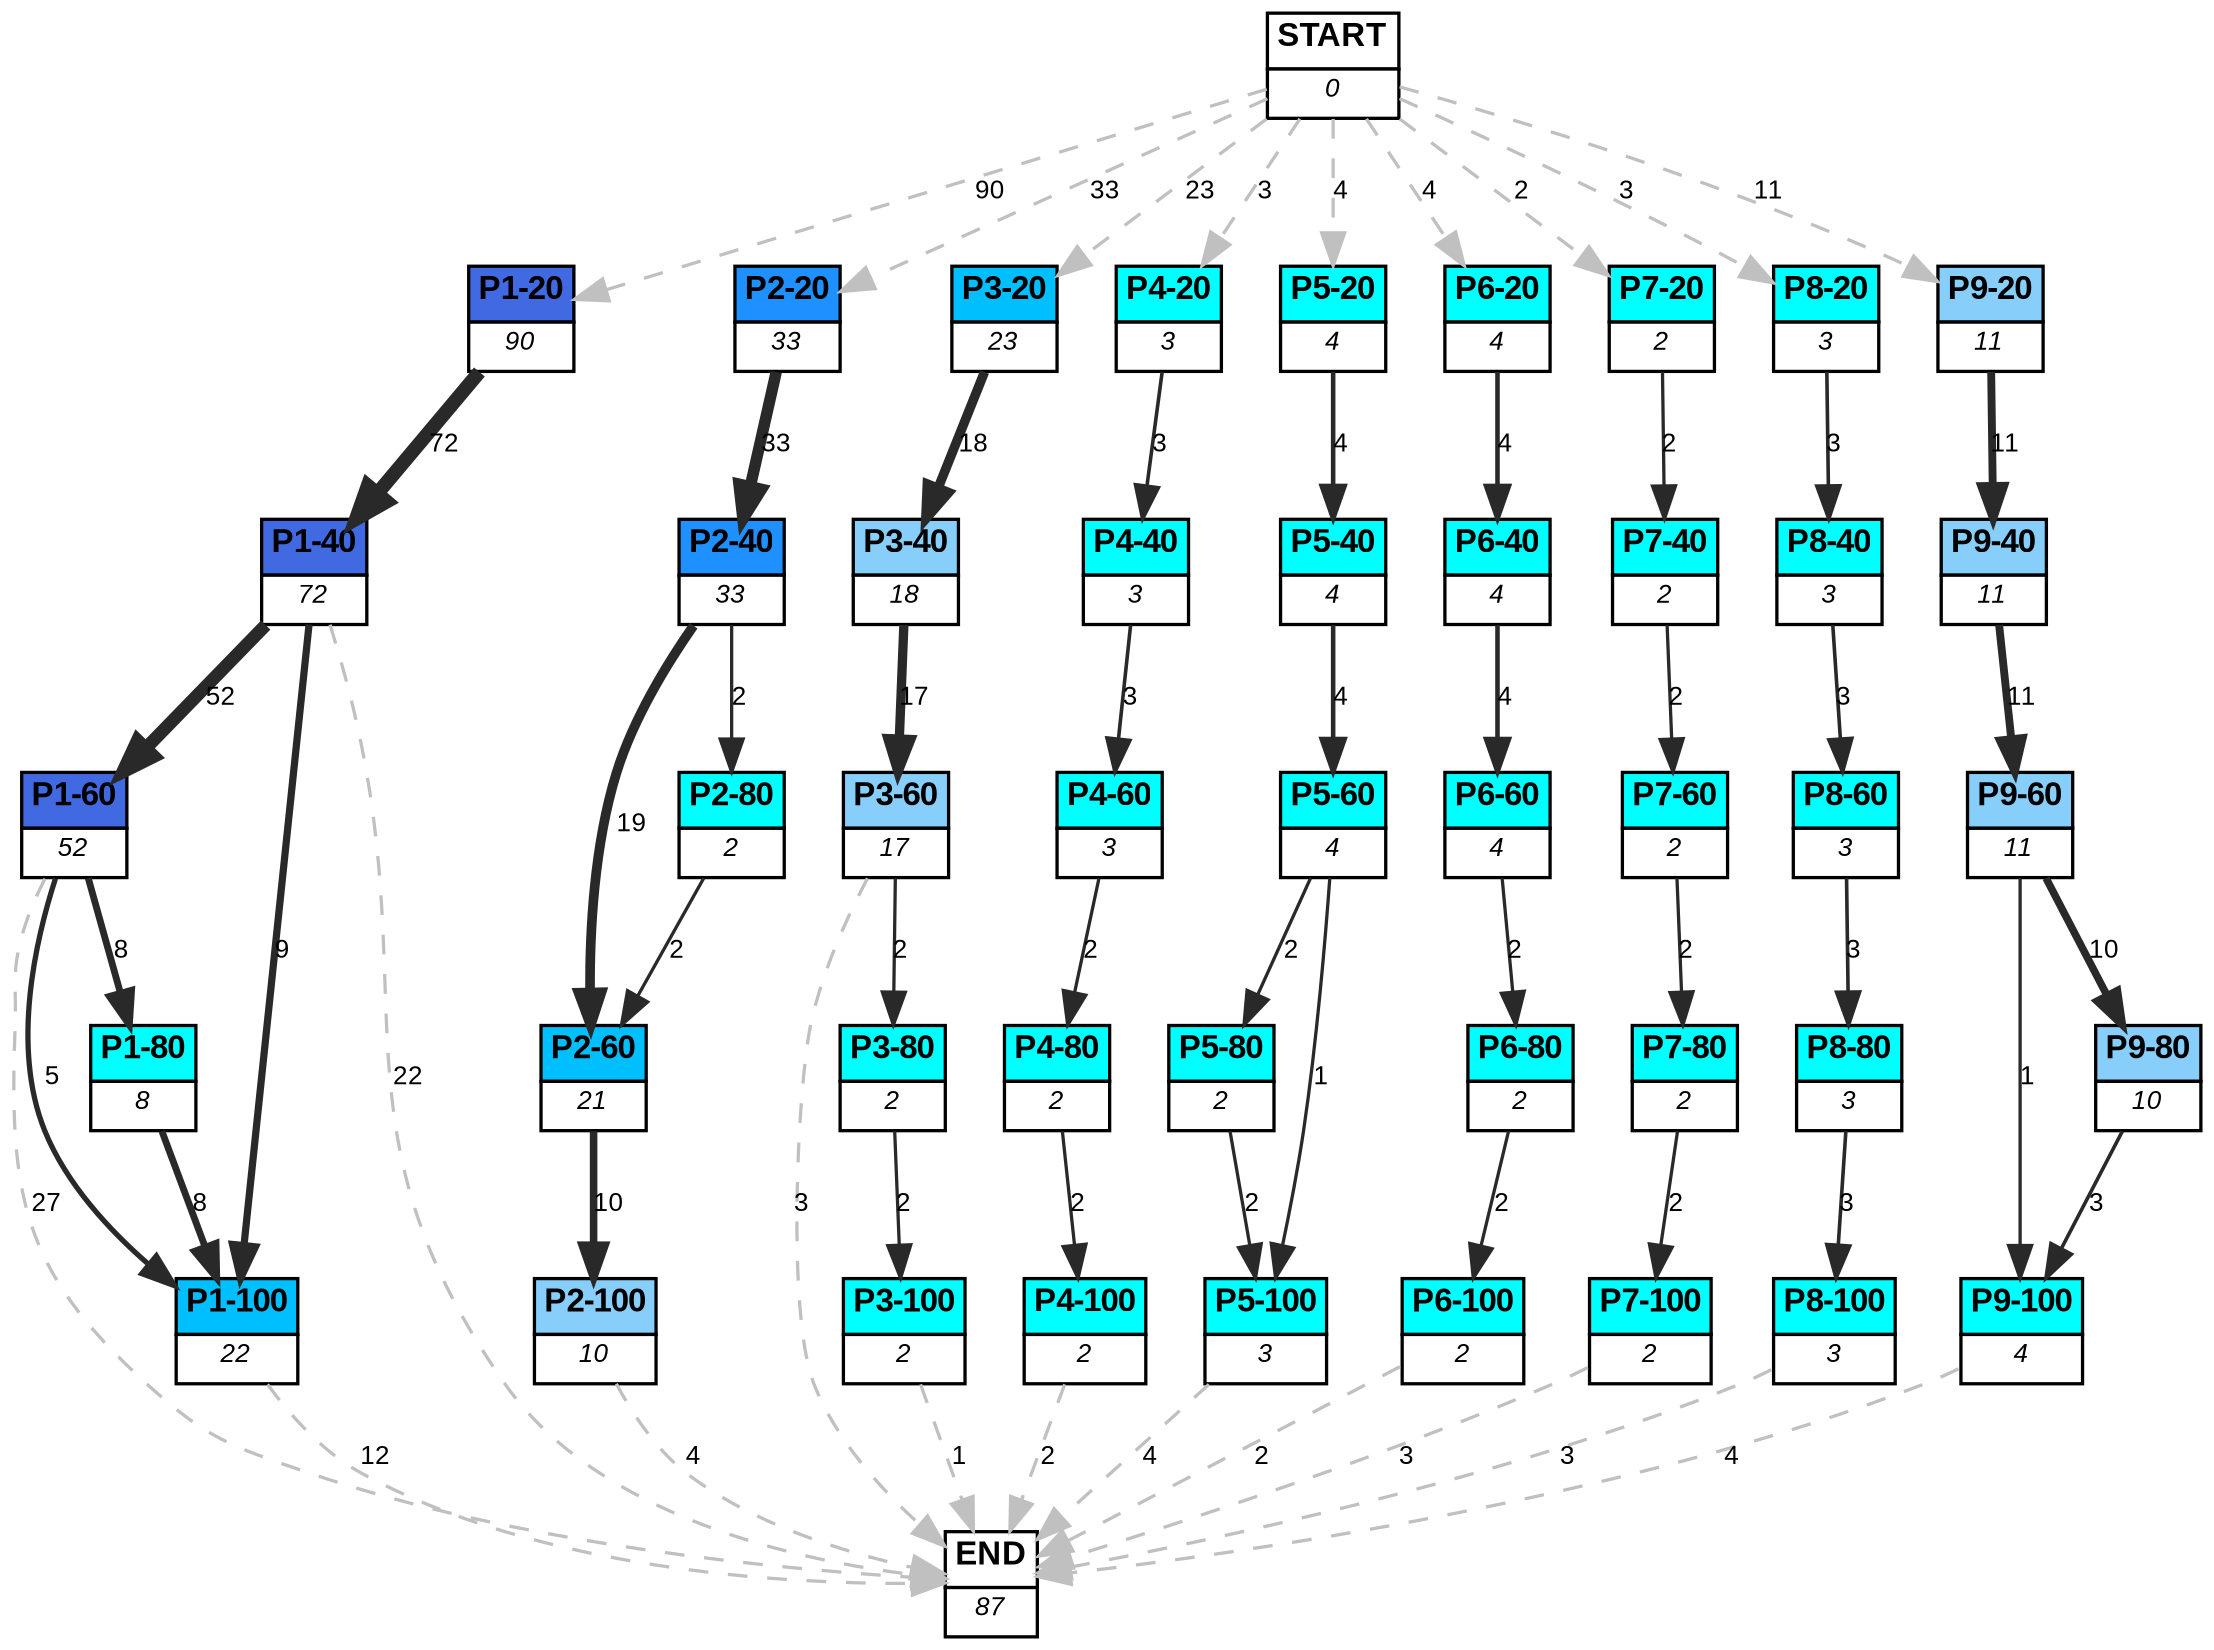 digraph graphname {
	dpi = 150
	size="16,11!";
	margin = 0;
"START" [shape=plain, label=<<table border="0" cellborder="1" cellspacing="0"><tr><td bgcolor="white"><FONT face="Arial" POINT-SIZE="10"><b>START</b></FONT></td></tr><tr><td bgcolor="white"><FONT face="Arial" POINT-SIZE="8"><i>0</i></FONT></td></tr></table>>]

"P1-20" [shape=plain, label=<<table border="0" cellborder="1" cellspacing="0"><tr><td bgcolor="royalblue"><FONT face="Arial" POINT-SIZE="10"><b>P1-20</b></FONT></td></tr><tr><td bgcolor="white"><FONT face="Arial" POINT-SIZE="8"><i>90</i></FONT></td></tr></table>>]

"P1-40" [shape=plain, label=<<table border="0" cellborder="1" cellspacing="0"><tr><td bgcolor="royalblue"><FONT face="Arial" POINT-SIZE="10"><b>P1-40</b></FONT></td></tr><tr><td bgcolor="white"><FONT face="Arial" POINT-SIZE="8"><i>72</i></FONT></td></tr></table>>]

"P1-60" [shape=plain, label=<<table border="0" cellborder="1" cellspacing="0"><tr><td bgcolor="royalblue"><FONT face="Arial" POINT-SIZE="10"><b>P1-60</b></FONT></td></tr><tr><td bgcolor="white"><FONT face="Arial" POINT-SIZE="8"><i>52</i></FONT></td></tr></table>>]

"P2-20" [shape=plain, label=<<table border="0" cellborder="1" cellspacing="0"><tr><td bgcolor="dodgerblue"><FONT face="Arial" POINT-SIZE="10"><b>P2-20</b></FONT></td></tr><tr><td bgcolor="white"><FONT face="Arial" POINT-SIZE="8"><i>33</i></FONT></td></tr></table>>]

"P2-40" [shape=plain, label=<<table border="0" cellborder="1" cellspacing="0"><tr><td bgcolor="dodgerblue"><FONT face="Arial" POINT-SIZE="10"><b>P2-40</b></FONT></td></tr><tr><td bgcolor="white"><FONT face="Arial" POINT-SIZE="8"><i>33</i></FONT></td></tr></table>>]

"P1-100" [shape=plain, label=<<table border="0" cellborder="1" cellspacing="0"><tr><td bgcolor="deepskyblue"><FONT face="Arial" POINT-SIZE="10"><b>P1-100</b></FONT></td></tr><tr><td bgcolor="white"><FONT face="Arial" POINT-SIZE="8"><i>22</i></FONT></td></tr></table>>]

"P2-60" [shape=plain, label=<<table border="0" cellborder="1" cellspacing="0"><tr><td bgcolor="deepskyblue"><FONT face="Arial" POINT-SIZE="10"><b>P2-60</b></FONT></td></tr><tr><td bgcolor="white"><FONT face="Arial" POINT-SIZE="8"><i>21</i></FONT></td></tr></table>>]

"P2-100" [shape=plain, label=<<table border="0" cellborder="1" cellspacing="0"><tr><td bgcolor="lightskyblue"><FONT face="Arial" POINT-SIZE="10"><b>P2-100</b></FONT></td></tr><tr><td bgcolor="white"><FONT face="Arial" POINT-SIZE="8"><i>10</i></FONT></td></tr></table>>]

"P3-20" [shape=plain, label=<<table border="0" cellborder="1" cellspacing="0"><tr><td bgcolor="deepskyblue"><FONT face="Arial" POINT-SIZE="10"><b>P3-20</b></FONT></td></tr><tr><td bgcolor="white"><FONT face="Arial" POINT-SIZE="8"><i>23</i></FONT></td></tr></table>>]

"P3-40" [shape=plain, label=<<table border="0" cellborder="1" cellspacing="0"><tr><td bgcolor="lightskyblue"><FONT face="Arial" POINT-SIZE="10"><b>P3-40</b></FONT></td></tr><tr><td bgcolor="white"><FONT face="Arial" POINT-SIZE="8"><i>18</i></FONT></td></tr></table>>]

"P3-60" [shape=plain, label=<<table border="0" cellborder="1" cellspacing="0"><tr><td bgcolor="lightskyblue"><FONT face="Arial" POINT-SIZE="10"><b>P3-60</b></FONT></td></tr><tr><td bgcolor="white"><FONT face="Arial" POINT-SIZE="8"><i>17</i></FONT></td></tr></table>>]

"P4-20" [shape=plain, label=<<table border="0" cellborder="1" cellspacing="0"><tr><td bgcolor="aqua"><FONT face="Arial" POINT-SIZE="10"><b>P4-20</b></FONT></td></tr><tr><td bgcolor="white"><FONT face="Arial" POINT-SIZE="8"><i>3</i></FONT></td></tr></table>>]

"P4-40" [shape=plain, label=<<table border="0" cellborder="1" cellspacing="0"><tr><td bgcolor="aqua"><FONT face="Arial" POINT-SIZE="10"><b>P4-40</b></FONT></td></tr><tr><td bgcolor="white"><FONT face="Arial" POINT-SIZE="8"><i>3</i></FONT></td></tr></table>>]

"P4-60" [shape=plain, label=<<table border="0" cellborder="1" cellspacing="0"><tr><td bgcolor="aqua"><FONT face="Arial" POINT-SIZE="10"><b>P4-60</b></FONT></td></tr><tr><td bgcolor="white"><FONT face="Arial" POINT-SIZE="8"><i>3</i></FONT></td></tr></table>>]

"P5-20" [shape=plain, label=<<table border="0" cellborder="1" cellspacing="0"><tr><td bgcolor="aqua"><FONT face="Arial" POINT-SIZE="10"><b>P5-20</b></FONT></td></tr><tr><td bgcolor="white"><FONT face="Arial" POINT-SIZE="8"><i>4</i></FONT></td></tr></table>>]

"P5-40" [shape=plain, label=<<table border="0" cellborder="1" cellspacing="0"><tr><td bgcolor="aqua"><FONT face="Arial" POINT-SIZE="10"><b>P5-40</b></FONT></td></tr><tr><td bgcolor="white"><FONT face="Arial" POINT-SIZE="8"><i>4</i></FONT></td></tr></table>>]

"P5-60" [shape=plain, label=<<table border="0" cellborder="1" cellspacing="0"><tr><td bgcolor="aqua"><FONT face="Arial" POINT-SIZE="10"><b>P5-60</b></FONT></td></tr><tr><td bgcolor="white"><FONT face="Arial" POINT-SIZE="8"><i>4</i></FONT></td></tr></table>>]

"P5-100" [shape=plain, label=<<table border="0" cellborder="1" cellspacing="0"><tr><td bgcolor="aqua"><FONT face="Arial" POINT-SIZE="10"><b>P5-100</b></FONT></td></tr><tr><td bgcolor="white"><FONT face="Arial" POINT-SIZE="8"><i>3</i></FONT></td></tr></table>>]

"P6-20" [shape=plain, label=<<table border="0" cellborder="1" cellspacing="0"><tr><td bgcolor="aqua"><FONT face="Arial" POINT-SIZE="10"><b>P6-20</b></FONT></td></tr><tr><td bgcolor="white"><FONT face="Arial" POINT-SIZE="8"><i>4</i></FONT></td></tr></table>>]

"P6-40" [shape=plain, label=<<table border="0" cellborder="1" cellspacing="0"><tr><td bgcolor="aqua"><FONT face="Arial" POINT-SIZE="10"><b>P6-40</b></FONT></td></tr><tr><td bgcolor="white"><FONT face="Arial" POINT-SIZE="8"><i>4</i></FONT></td></tr></table>>]

"P6-60" [shape=plain, label=<<table border="0" cellborder="1" cellspacing="0"><tr><td bgcolor="aqua"><FONT face="Arial" POINT-SIZE="10"><b>P6-60</b></FONT></td></tr><tr><td bgcolor="white"><FONT face="Arial" POINT-SIZE="8"><i>4</i></FONT></td></tr></table>>]

"P3-80" [shape=plain, label=<<table border="0" cellborder="1" cellspacing="0"><tr><td bgcolor="aqua"><FONT face="Arial" POINT-SIZE="10"><b>P3-80</b></FONT></td></tr><tr><td bgcolor="white"><FONT face="Arial" POINT-SIZE="8"><i>2</i></FONT></td></tr></table>>]

"P3-100" [shape=plain, label=<<table border="0" cellborder="1" cellspacing="0"><tr><td bgcolor="aqua"><FONT face="Arial" POINT-SIZE="10"><b>P3-100</b></FONT></td></tr><tr><td bgcolor="white"><FONT face="Arial" POINT-SIZE="8"><i>2</i></FONT></td></tr></table>>]

"P1-80" [shape=plain, label=<<table border="0" cellborder="1" cellspacing="0"><tr><td bgcolor="aqua"><FONT face="Arial" POINT-SIZE="10"><b>P1-80</b></FONT></td></tr><tr><td bgcolor="white"><FONT face="Arial" POINT-SIZE="8"><i>8</i></FONT></td></tr></table>>]

"P2-80" [shape=plain, label=<<table border="0" cellborder="1" cellspacing="0"><tr><td bgcolor="aqua"><FONT face="Arial" POINT-SIZE="10"><b>P2-80</b></FONT></td></tr><tr><td bgcolor="white"><FONT face="Arial" POINT-SIZE="8"><i>2</i></FONT></td></tr></table>>]

"P4-80" [shape=plain, label=<<table border="0" cellborder="1" cellspacing="0"><tr><td bgcolor="aqua"><FONT face="Arial" POINT-SIZE="10"><b>P4-80</b></FONT></td></tr><tr><td bgcolor="white"><FONT face="Arial" POINT-SIZE="8"><i>2</i></FONT></td></tr></table>>]

"P4-100" [shape=plain, label=<<table border="0" cellborder="1" cellspacing="0"><tr><td bgcolor="aqua"><FONT face="Arial" POINT-SIZE="10"><b>P4-100</b></FONT></td></tr><tr><td bgcolor="white"><FONT face="Arial" POINT-SIZE="8"><i>2</i></FONT></td></tr></table>>]

"P5-80" [shape=plain, label=<<table border="0" cellborder="1" cellspacing="0"><tr><td bgcolor="aqua"><FONT face="Arial" POINT-SIZE="10"><b>P5-80</b></FONT></td></tr><tr><td bgcolor="white"><FONT face="Arial" POINT-SIZE="8"><i>2</i></FONT></td></tr></table>>]

"P6-80" [shape=plain, label=<<table border="0" cellborder="1" cellspacing="0"><tr><td bgcolor="aqua"><FONT face="Arial" POINT-SIZE="10"><b>P6-80</b></FONT></td></tr><tr><td bgcolor="white"><FONT face="Arial" POINT-SIZE="8"><i>2</i></FONT></td></tr></table>>]

"P6-100" [shape=plain, label=<<table border="0" cellborder="1" cellspacing="0"><tr><td bgcolor="aqua"><FONT face="Arial" POINT-SIZE="10"><b>P6-100</b></FONT></td></tr><tr><td bgcolor="white"><FONT face="Arial" POINT-SIZE="8"><i>2</i></FONT></td></tr></table>>]

"P7-20" [shape=plain, label=<<table border="0" cellborder="1" cellspacing="0"><tr><td bgcolor="aqua"><FONT face="Arial" POINT-SIZE="10"><b>P7-20</b></FONT></td></tr><tr><td bgcolor="white"><FONT face="Arial" POINT-SIZE="8"><i>2</i></FONT></td></tr></table>>]

"P7-40" [shape=plain, label=<<table border="0" cellborder="1" cellspacing="0"><tr><td bgcolor="aqua"><FONT face="Arial" POINT-SIZE="10"><b>P7-40</b></FONT></td></tr><tr><td bgcolor="white"><FONT face="Arial" POINT-SIZE="8"><i>2</i></FONT></td></tr></table>>]

"P7-60" [shape=plain, label=<<table border="0" cellborder="1" cellspacing="0"><tr><td bgcolor="aqua"><FONT face="Arial" POINT-SIZE="10"><b>P7-60</b></FONT></td></tr><tr><td bgcolor="white"><FONT face="Arial" POINT-SIZE="8"><i>2</i></FONT></td></tr></table>>]

"P7-80" [shape=plain, label=<<table border="0" cellborder="1" cellspacing="0"><tr><td bgcolor="aqua"><FONT face="Arial" POINT-SIZE="10"><b>P7-80</b></FONT></td></tr><tr><td bgcolor="white"><FONT face="Arial" POINT-SIZE="8"><i>2</i></FONT></td></tr></table>>]

"P7-100" [shape=plain, label=<<table border="0" cellborder="1" cellspacing="0"><tr><td bgcolor="aqua"><FONT face="Arial" POINT-SIZE="10"><b>P7-100</b></FONT></td></tr><tr><td bgcolor="white"><FONT face="Arial" POINT-SIZE="8"><i>2</i></FONT></td></tr></table>>]

"P8-20" [shape=plain, label=<<table border="0" cellborder="1" cellspacing="0"><tr><td bgcolor="aqua"><FONT face="Arial" POINT-SIZE="10"><b>P8-20</b></FONT></td></tr><tr><td bgcolor="white"><FONT face="Arial" POINT-SIZE="8"><i>3</i></FONT></td></tr></table>>]

"P8-40" [shape=plain, label=<<table border="0" cellborder="1" cellspacing="0"><tr><td bgcolor="aqua"><FONT face="Arial" POINT-SIZE="10"><b>P8-40</b></FONT></td></tr><tr><td bgcolor="white"><FONT face="Arial" POINT-SIZE="8"><i>3</i></FONT></td></tr></table>>]

"P8-60" [shape=plain, label=<<table border="0" cellborder="1" cellspacing="0"><tr><td bgcolor="aqua"><FONT face="Arial" POINT-SIZE="10"><b>P8-60</b></FONT></td></tr><tr><td bgcolor="white"><FONT face="Arial" POINT-SIZE="8"><i>3</i></FONT></td></tr></table>>]

"P8-80" [shape=plain, label=<<table border="0" cellborder="1" cellspacing="0"><tr><td bgcolor="aqua"><FONT face="Arial" POINT-SIZE="10"><b>P8-80</b></FONT></td></tr><tr><td bgcolor="white"><FONT face="Arial" POINT-SIZE="8"><i>3</i></FONT></td></tr></table>>]

"P8-100" [shape=plain, label=<<table border="0" cellborder="1" cellspacing="0"><tr><td bgcolor="aqua"><FONT face="Arial" POINT-SIZE="10"><b>P8-100</b></FONT></td></tr><tr><td bgcolor="white"><FONT face="Arial" POINT-SIZE="8"><i>3</i></FONT></td></tr></table>>]

"P9-20" [shape=plain, label=<<table border="0" cellborder="1" cellspacing="0"><tr><td bgcolor="lightskyblue"><FONT face="Arial" POINT-SIZE="10"><b>P9-20</b></FONT></td></tr><tr><td bgcolor="white"><FONT face="Arial" POINT-SIZE="8"><i>11</i></FONT></td></tr></table>>]

"P9-40" [shape=plain, label=<<table border="0" cellborder="1" cellspacing="0"><tr><td bgcolor="lightskyblue"><FONT face="Arial" POINT-SIZE="10"><b>P9-40</b></FONT></td></tr><tr><td bgcolor="white"><FONT face="Arial" POINT-SIZE="8"><i>11</i></FONT></td></tr></table>>]

"P9-60" [shape=plain, label=<<table border="0" cellborder="1" cellspacing="0"><tr><td bgcolor="lightskyblue"><FONT face="Arial" POINT-SIZE="10"><b>P9-60</b></FONT></td></tr><tr><td bgcolor="white"><FONT face="Arial" POINT-SIZE="8"><i>11</i></FONT></td></tr></table>>]

"P9-80" [shape=plain, label=<<table border="0" cellborder="1" cellspacing="0"><tr><td bgcolor="lightskyblue"><FONT face="Arial" POINT-SIZE="10"><b>P9-80</b></FONT></td></tr><tr><td bgcolor="white"><FONT face="Arial" POINT-SIZE="8"><i>10</i></FONT></td></tr></table>>]

"P9-100" [shape=plain, label=<<table border="0" cellborder="1" cellspacing="0"><tr><td bgcolor="aqua"><FONT face="Arial" POINT-SIZE="10"><b>P9-100</b></FONT></td></tr><tr><td bgcolor="white"><FONT face="Arial" POINT-SIZE="8"><i>4</i></FONT></td></tr></table>>]

"END" [shape=plain, label=<<table border="0" cellborder="1" cellspacing="0"><tr><td bgcolor="white"><FONT face="Arial" POINT-SIZE="10"><b>END</b></FONT></td></tr><tr><td bgcolor="white"><FONT face="Arial" POINT-SIZE="8"><i>87</i></FONT></td></tr></table>>]

"START" -> "P1-20" [ style = dashed color=grey label ="90" labelfloat=false fontname="Arial" fontsize=8]

"START" -> "P2-20" [ style = dashed color=grey label ="33" labelfloat=false fontname="Arial" fontsize=8]

"START" -> "P3-20" [ style = dashed color=grey label ="23" labelfloat=false fontname="Arial" fontsize=8]

"START" -> "P4-20" [ style = dashed color=grey label ="3" labelfloat=false fontname="Arial" fontsize=8]

"START" -> "P5-20" [ style = dashed color=grey label ="4" labelfloat=false fontname="Arial" fontsize=8]

"START" -> "P6-20" [ style = dashed color=grey label ="4" labelfloat=false fontname="Arial" fontsize=8]

"START" -> "P7-20" [ style = dashed color=grey label ="2" labelfloat=false fontname="Arial" fontsize=8]

"START" -> "P8-20" [ style = dashed color=grey label ="3" labelfloat=false fontname="Arial" fontsize=8]

"START" -> "P9-20" [ style = dashed color=grey label ="11" labelfloat=false fontname="Arial" fontsize=8]

"P1-20" -> "P1-40" [ color=grey16 penwidth = "4.27666611901606"label ="72" labelfloat=false fontname="Arial" fontsize=8]

"P1-40" -> "P1-60" [ color=grey16 penwidth = "3.95124371858143"label ="52" labelfloat=false fontname="Arial" fontsize=8]

"P1-40" -> "P1-100" [ color=grey16 penwidth = "2.19722457733622"label ="9" labelfloat=false fontname="Arial" fontsize=8]

"P1-40" -> "END" [ style = dashed color=grey label ="22" labelfloat=false fontname="Arial" fontsize=8]

"P1-60" -> "P1-100" [ color=grey16 penwidth = "1.6094379124341"label ="5" labelfloat=false fontname="Arial" fontsize=8]

"P1-60" -> "P1-80" [ color=grey16 penwidth = "2.07944154167984"label ="8" labelfloat=false fontname="Arial" fontsize=8]

"P1-60" -> "END" [ style = dashed color=grey label ="27" labelfloat=false fontname="Arial" fontsize=8]

"P2-20" -> "P2-40" [ color=grey16 penwidth = "3.49650756146648"label ="33" labelfloat=false fontname="Arial" fontsize=8]

"P2-40" -> "P2-60" [ color=grey16 penwidth = "2.94443897916644"label ="19" labelfloat=false fontname="Arial" fontsize=8]

"P2-40" -> "P2-80" [ color=grey16 penwidth = "1"label ="2" labelfloat=false fontname="Arial" fontsize=8]

"P1-100" -> "END" [ style = dashed color=grey label ="12" labelfloat=false fontname="Arial" fontsize=8]

"P2-60" -> "P2-100" [ color=grey16 penwidth = "2.30258509299405"label ="10" labelfloat=false fontname="Arial" fontsize=8]

"P2-100" -> "END" [ style = dashed color=grey label ="4" labelfloat=false fontname="Arial" fontsize=8]

"P3-20" -> "P3-40" [ color=grey16 penwidth = "2.89037175789616"label ="18" labelfloat=false fontname="Arial" fontsize=8]

"P3-40" -> "P3-60" [ color=grey16 penwidth = "2.83321334405622"label ="17" labelfloat=false fontname="Arial" fontsize=8]

"P3-60" -> "P3-80" [ color=grey16 penwidth = "1"label ="2" labelfloat=false fontname="Arial" fontsize=8]

"P3-60" -> "END" [ style = dashed color=grey label ="3" labelfloat=false fontname="Arial" fontsize=8]

"P4-20" -> "P4-40" [ color=grey16 penwidth = "1.09861228866811"label ="3" labelfloat=false fontname="Arial" fontsize=8]

"P4-40" -> "P4-60" [ color=grey16 penwidth = "1.09861228866811"label ="3" labelfloat=false fontname="Arial" fontsize=8]

"P4-60" -> "P4-80" [ color=grey16 penwidth = "1"label ="2" labelfloat=false fontname="Arial" fontsize=8]

"P5-20" -> "P5-40" [ color=grey16 penwidth = "1.38629436111989"label ="4" labelfloat=false fontname="Arial" fontsize=8]

"P5-40" -> "P5-60" [ color=grey16 penwidth = "1.38629436111989"label ="4" labelfloat=false fontname="Arial" fontsize=8]

"P5-60" -> "P5-100" [ color=grey16 penwidth = "1"label ="1" labelfloat=false fontname="Arial" fontsize=8]

"P5-60" -> "P5-80" [ color=grey16 penwidth = "1"label ="2" labelfloat=false fontname="Arial" fontsize=8]

"P5-100" -> "END" [ style = dashed color=grey label ="4" labelfloat=false fontname="Arial" fontsize=8]

"P6-20" -> "P6-40" [ color=grey16 penwidth = "1.38629436111989"label ="4" labelfloat=false fontname="Arial" fontsize=8]

"P6-40" -> "P6-60" [ color=grey16 penwidth = "1.38629436111989"label ="4" labelfloat=false fontname="Arial" fontsize=8]

"P6-60" -> "P6-80" [ color=grey16 penwidth = "1"label ="2" labelfloat=false fontname="Arial" fontsize=8]

"P3-80" -> "P3-100" [ color=grey16 penwidth = "1"label ="2" labelfloat=false fontname="Arial" fontsize=8]

"P3-100" -> "END" [ style = dashed color=grey label ="1" labelfloat=false fontname="Arial" fontsize=8]

"P1-80" -> "P1-100" [ color=grey16 penwidth = "2.07944154167984"label ="8" labelfloat=false fontname="Arial" fontsize=8]

"P2-80" -> "P2-60" [ color=grey16 penwidth = "1"label ="2" labelfloat=false fontname="Arial" fontsize=8]

"P4-80" -> "P4-100" [ color=grey16 penwidth = "1"label ="2" labelfloat=false fontname="Arial" fontsize=8]

"P4-100" -> "END" [ style = dashed color=grey label ="2" labelfloat=false fontname="Arial" fontsize=8]

"P5-80" -> "P5-100" [ color=grey16 penwidth = "1"label ="2" labelfloat=false fontname="Arial" fontsize=8]

"P6-80" -> "P6-100" [ color=grey16 penwidth = "1"label ="2" labelfloat=false fontname="Arial" fontsize=8]

"P6-100" -> "END" [ style = dashed color=grey label ="2" labelfloat=false fontname="Arial" fontsize=8]

"P7-20" -> "P7-40" [ color=grey16 penwidth = "1"label ="2" labelfloat=false fontname="Arial" fontsize=8]

"P7-40" -> "P7-60" [ color=grey16 penwidth = "1"label ="2" labelfloat=false fontname="Arial" fontsize=8]

"P7-60" -> "P7-80" [ color=grey16 penwidth = "1"label ="2" labelfloat=false fontname="Arial" fontsize=8]

"P7-80" -> "P7-100" [ color=grey16 penwidth = "1"label ="2" labelfloat=false fontname="Arial" fontsize=8]

"P7-100" -> "END" [ style = dashed color=grey label ="3" labelfloat=false fontname="Arial" fontsize=8]

"P8-20" -> "P8-40" [ color=grey16 penwidth = "1.09861228866811"label ="3" labelfloat=false fontname="Arial" fontsize=8]

"P8-40" -> "P8-60" [ color=grey16 penwidth = "1.09861228866811"label ="3" labelfloat=false fontname="Arial" fontsize=8]

"P8-60" -> "P8-80" [ color=grey16 penwidth = "1.09861228866811"label ="3" labelfloat=false fontname="Arial" fontsize=8]

"P8-80" -> "P8-100" [ color=grey16 penwidth = "1.09861228866811"label ="3" labelfloat=false fontname="Arial" fontsize=8]

"P8-100" -> "END" [ style = dashed color=grey label ="3" labelfloat=false fontname="Arial" fontsize=8]

"P9-20" -> "P9-40" [ color=grey16 penwidth = "2.39789527279837"label ="11" labelfloat=false fontname="Arial" fontsize=8]

"P9-40" -> "P9-60" [ color=grey16 penwidth = "2.39789527279837"label ="11" labelfloat=false fontname="Arial" fontsize=8]

"P9-60" -> "P9-80" [ color=grey16 penwidth = "2.30258509299405"label ="10" labelfloat=false fontname="Arial" fontsize=8]

"P9-60" -> "P9-100" [ color=grey16 penwidth = "1"label ="1" labelfloat=false fontname="Arial" fontsize=8]

"P9-80" -> "P9-100" [ color=grey16 penwidth = "1.09861228866811"label ="3" labelfloat=false fontname="Arial" fontsize=8]

"P9-100" -> "END" [ style = dashed color=grey label ="4" labelfloat=false fontname="Arial" fontsize=8]

}
